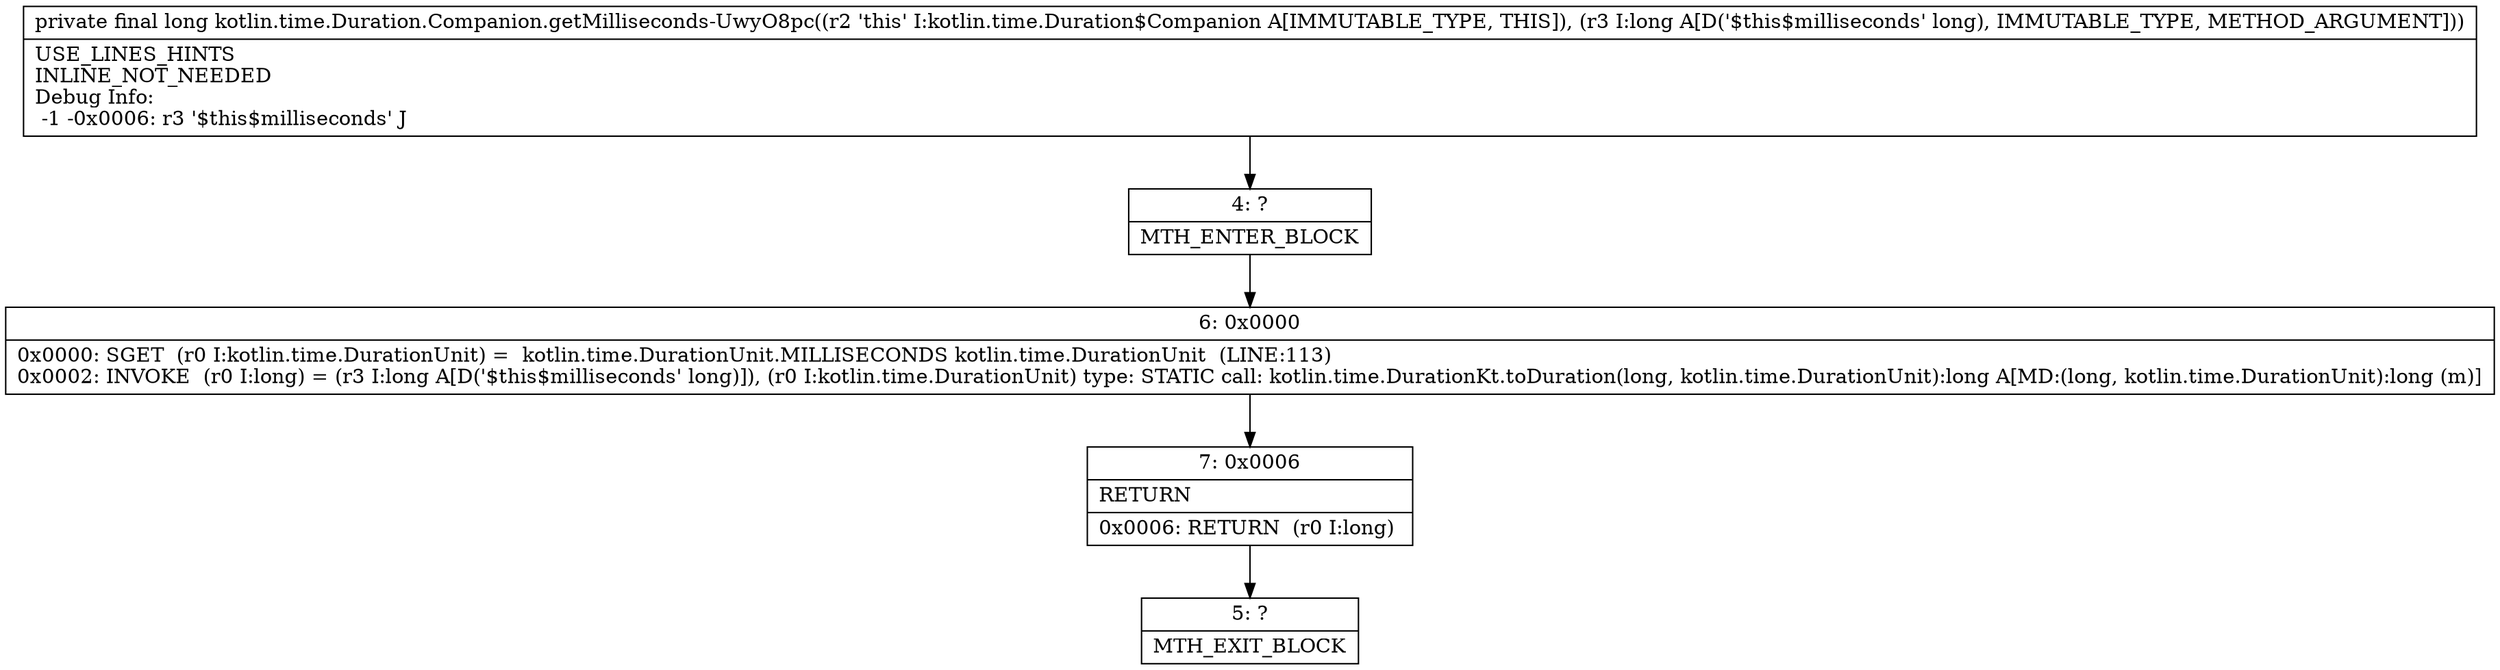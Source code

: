 digraph "CFG forkotlin.time.Duration.Companion.getMilliseconds\-UwyO8pc(J)J" {
Node_4 [shape=record,label="{4\:\ ?|MTH_ENTER_BLOCK\l}"];
Node_6 [shape=record,label="{6\:\ 0x0000|0x0000: SGET  (r0 I:kotlin.time.DurationUnit) =  kotlin.time.DurationUnit.MILLISECONDS kotlin.time.DurationUnit  (LINE:113)\l0x0002: INVOKE  (r0 I:long) = (r3 I:long A[D('$this$milliseconds' long)]), (r0 I:kotlin.time.DurationUnit) type: STATIC call: kotlin.time.DurationKt.toDuration(long, kotlin.time.DurationUnit):long A[MD:(long, kotlin.time.DurationUnit):long (m)]\l}"];
Node_7 [shape=record,label="{7\:\ 0x0006|RETURN\l|0x0006: RETURN  (r0 I:long) \l}"];
Node_5 [shape=record,label="{5\:\ ?|MTH_EXIT_BLOCK\l}"];
MethodNode[shape=record,label="{private final long kotlin.time.Duration.Companion.getMilliseconds\-UwyO8pc((r2 'this' I:kotlin.time.Duration$Companion A[IMMUTABLE_TYPE, THIS]), (r3 I:long A[D('$this$milliseconds' long), IMMUTABLE_TYPE, METHOD_ARGUMENT]))  | USE_LINES_HINTS\lINLINE_NOT_NEEDED\lDebug Info:\l  \-1 \-0x0006: r3 '$this$milliseconds' J\l}"];
MethodNode -> Node_4;Node_4 -> Node_6;
Node_6 -> Node_7;
Node_7 -> Node_5;
}

